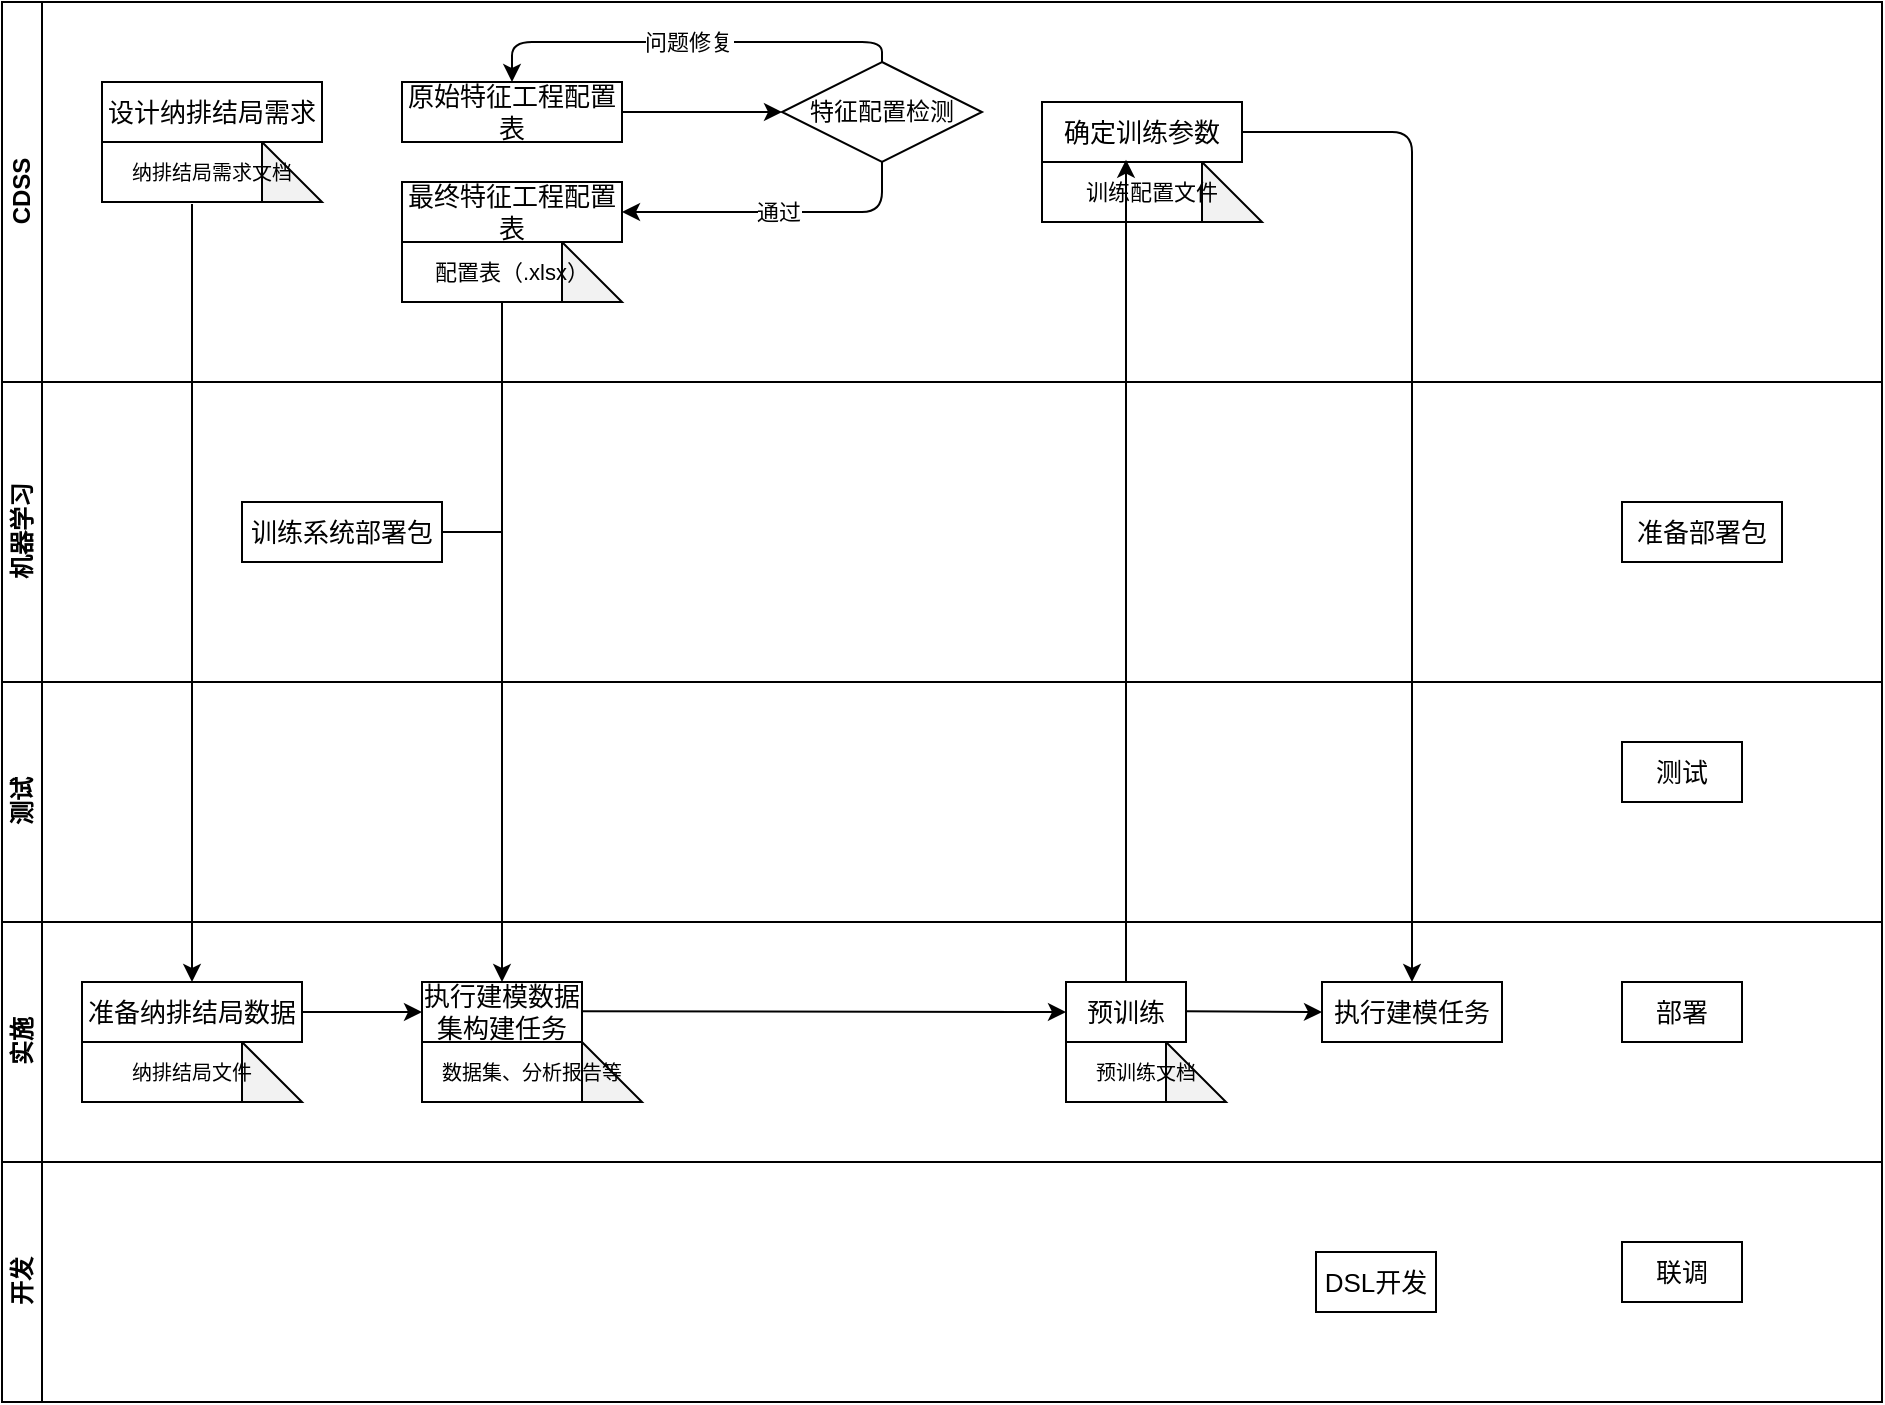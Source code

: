 <mxfile version="14.2.7" type="github">
  <diagram id="prtHgNgQTEPvFCAcTncT" name="Page-1">
    <mxGraphModel dx="1188" dy="662" grid="1" gridSize="10" guides="1" tooltips="1" connect="1" arrows="1" fold="1" page="1" pageScale="1" pageWidth="827" pageHeight="1169" math="0" shadow="0">
      <root>
        <mxCell id="0" />
        <mxCell id="1" parent="0" />
        <mxCell id="kcl3Uq8IHJ8QSEK5oFKa-61" value="开发" style="swimlane;html=1;startSize=20;horizontal=0;" vertex="1" parent="1">
          <mxGeometry x="110" y="850" width="940" height="120" as="geometry">
            <mxRectangle x="20" width="580" height="20" as="alternateBounds" />
          </mxGeometry>
        </mxCell>
        <mxCell id="kcl3Uq8IHJ8QSEK5oFKa-138" value="&lt;span style=&quot;font-size: 13px&quot;&gt;DSL开发&lt;/span&gt;" style="rounded=0;whiteSpace=wrap;html=1;fontFamily=Helvetica;fontSize=12;fontColor=#000000;align=center;" vertex="1" parent="kcl3Uq8IHJ8QSEK5oFKa-61">
          <mxGeometry x="657" y="45" width="60" height="30" as="geometry" />
        </mxCell>
        <mxCell id="kcl3Uq8IHJ8QSEK5oFKa-139" value="&lt;span style=&quot;font-size: 13px&quot;&gt;联调&lt;/span&gt;" style="rounded=0;whiteSpace=wrap;html=1;fontFamily=Helvetica;fontSize=12;fontColor=#000000;align=center;" vertex="1" parent="kcl3Uq8IHJ8QSEK5oFKa-61">
          <mxGeometry x="810" y="40" width="60" height="30" as="geometry" />
        </mxCell>
        <mxCell id="kcl3Uq8IHJ8QSEK5oFKa-94" value="实施" style="swimlane;html=1;startSize=20;horizontal=0;" vertex="1" parent="1">
          <mxGeometry x="110" y="730" width="940" height="120" as="geometry">
            <mxRectangle x="20" width="580" height="20" as="alternateBounds" />
          </mxGeometry>
        </mxCell>
        <mxCell id="kcl3Uq8IHJ8QSEK5oFKa-127" value="&lt;span style=&quot;font-size: 13px&quot;&gt;准备纳排结局数据&lt;/span&gt;" style="rounded=0;whiteSpace=wrap;html=1;fontFamily=Helvetica;fontSize=12;fontColor=#000000;align=center;" vertex="1" parent="kcl3Uq8IHJ8QSEK5oFKa-94">
          <mxGeometry x="40" y="30" width="110" height="30" as="geometry" />
        </mxCell>
        <mxCell id="kcl3Uq8IHJ8QSEK5oFKa-128" value="&lt;font style=&quot;font-size: 10px&quot;&gt;纳排结局文件&lt;/font&gt;" style="shape=note;whiteSpace=wrap;html=1;backgroundOutline=1;darkOpacity=0.05;" vertex="1" parent="kcl3Uq8IHJ8QSEK5oFKa-94">
          <mxGeometry x="40" y="60" width="110" height="30" as="geometry" />
        </mxCell>
        <mxCell id="kcl3Uq8IHJ8QSEK5oFKa-129" value="&lt;span style=&quot;font-size: 13px&quot;&gt;执行建模数据集构建任务&lt;/span&gt;" style="rounded=0;whiteSpace=wrap;html=1;fontFamily=Helvetica;fontSize=12;fontColor=#000000;align=center;" vertex="1" parent="kcl3Uq8IHJ8QSEK5oFKa-94">
          <mxGeometry x="210" y="30" width="80" height="30" as="geometry" />
        </mxCell>
        <mxCell id="kcl3Uq8IHJ8QSEK5oFKa-130" value="&lt;span style=&quot;font-size: 10px&quot;&gt;数据集、分析报告等&lt;br&gt;&lt;/span&gt;" style="shape=note;whiteSpace=wrap;html=1;backgroundOutline=1;darkOpacity=0.05;" vertex="1" parent="kcl3Uq8IHJ8QSEK5oFKa-94">
          <mxGeometry x="210" y="60" width="110" height="30" as="geometry" />
        </mxCell>
        <mxCell id="kcl3Uq8IHJ8QSEK5oFKa-132" value="&lt;span style=&quot;font-size: 13px&quot;&gt;执行建模任务&lt;/span&gt;" style="rounded=0;whiteSpace=wrap;html=1;fontFamily=Helvetica;fontSize=12;fontColor=#000000;align=center;" vertex="1" parent="kcl3Uq8IHJ8QSEK5oFKa-94">
          <mxGeometry x="660" y="30" width="90" height="30" as="geometry" />
        </mxCell>
        <mxCell id="kcl3Uq8IHJ8QSEK5oFKa-133" value="&lt;span style=&quot;font-size: 13px&quot;&gt;预训练&lt;/span&gt;" style="rounded=0;whiteSpace=wrap;html=1;fontFamily=Helvetica;fontSize=12;fontColor=#000000;align=center;" vertex="1" parent="kcl3Uq8IHJ8QSEK5oFKa-94">
          <mxGeometry x="532" y="30" width="60" height="30" as="geometry" />
        </mxCell>
        <mxCell id="kcl3Uq8IHJ8QSEK5oFKa-136" value="&lt;span style=&quot;font-size: 10px&quot;&gt;预训练文档&lt;br&gt;&lt;/span&gt;" style="shape=note;whiteSpace=wrap;html=1;backgroundOutline=1;darkOpacity=0.05;" vertex="1" parent="kcl3Uq8IHJ8QSEK5oFKa-94">
          <mxGeometry x="532" y="60" width="80" height="30" as="geometry" />
        </mxCell>
        <mxCell id="kcl3Uq8IHJ8QSEK5oFKa-140" value="&lt;span style=&quot;font-size: 13px&quot;&gt;部署&lt;/span&gt;" style="rounded=0;whiteSpace=wrap;html=1;fontFamily=Helvetica;fontSize=12;fontColor=#000000;align=center;" vertex="1" parent="kcl3Uq8IHJ8QSEK5oFKa-94">
          <mxGeometry x="810" y="30" width="60" height="30" as="geometry" />
        </mxCell>
        <mxCell id="kcl3Uq8IHJ8QSEK5oFKa-148" value="" style="endArrow=classic;html=1;exitX=1;exitY=0.5;exitDx=0;exitDy=0;" edge="1" parent="kcl3Uq8IHJ8QSEK5oFKa-94" source="kcl3Uq8IHJ8QSEK5oFKa-127" target="kcl3Uq8IHJ8QSEK5oFKa-129">
          <mxGeometry width="50" height="50" relative="1" as="geometry">
            <mxPoint x="150" y="47" as="sourcePoint" />
            <mxPoint x="200" as="targetPoint" />
          </mxGeometry>
        </mxCell>
        <mxCell id="kcl3Uq8IHJ8QSEK5oFKa-149" value="" style="endArrow=classic;html=1;exitX=1;exitY=0.5;exitDx=0;exitDy=0;entryX=0;entryY=0.5;entryDx=0;entryDy=0;" edge="1" parent="kcl3Uq8IHJ8QSEK5oFKa-94" target="kcl3Uq8IHJ8QSEK5oFKa-133">
          <mxGeometry width="50" height="50" relative="1" as="geometry">
            <mxPoint x="290" y="44.58" as="sourcePoint" />
            <mxPoint x="470" y="45" as="targetPoint" />
          </mxGeometry>
        </mxCell>
        <mxCell id="kcl3Uq8IHJ8QSEK5oFKa-154" value="" style="endArrow=classic;html=1;exitX=1;exitY=0.5;exitDx=0;exitDy=0;entryX=0;entryY=0.5;entryDx=0;entryDy=0;" edge="1" parent="kcl3Uq8IHJ8QSEK5oFKa-94" target="kcl3Uq8IHJ8QSEK5oFKa-132">
          <mxGeometry width="50" height="50" relative="1" as="geometry">
            <mxPoint x="592" y="44.58" as="sourcePoint" />
            <mxPoint x="652" y="44.58" as="targetPoint" />
          </mxGeometry>
        </mxCell>
        <mxCell id="kcl3Uq8IHJ8QSEK5oFKa-99" value="测试" style="swimlane;html=1;startSize=20;horizontal=0;" vertex="1" parent="1">
          <mxGeometry x="110" y="610" width="940" height="120" as="geometry">
            <mxRectangle x="20" width="580" height="20" as="alternateBounds" />
          </mxGeometry>
        </mxCell>
        <mxCell id="kcl3Uq8IHJ8QSEK5oFKa-141" value="&lt;span style=&quot;font-size: 13px&quot;&gt;测试&lt;/span&gt;" style="rounded=0;whiteSpace=wrap;html=1;fontFamily=Helvetica;fontSize=12;fontColor=#000000;align=center;" vertex="1" parent="kcl3Uq8IHJ8QSEK5oFKa-99">
          <mxGeometry x="810" y="30" width="60" height="30" as="geometry" />
        </mxCell>
        <mxCell id="kcl3Uq8IHJ8QSEK5oFKa-104" value="机器学习" style="swimlane;html=1;startSize=20;horizontal=0;" vertex="1" parent="1">
          <mxGeometry x="110" y="460" width="940" height="150" as="geometry">
            <mxRectangle x="20" width="580" height="20" as="alternateBounds" />
          </mxGeometry>
        </mxCell>
        <mxCell id="kcl3Uq8IHJ8QSEK5oFKa-131" value="&lt;span style=&quot;font-size: 13px&quot;&gt;准备部署包&lt;/span&gt;" style="rounded=0;whiteSpace=wrap;html=1;fontFamily=Helvetica;fontSize=12;fontColor=#000000;align=center;" vertex="1" parent="kcl3Uq8IHJ8QSEK5oFKa-104">
          <mxGeometry x="810" y="60" width="80" height="30" as="geometry" />
        </mxCell>
        <mxCell id="kcl3Uq8IHJ8QSEK5oFKa-135" value="&lt;span style=&quot;font-size: 13px&quot;&gt;训练系统部署包&lt;/span&gt;" style="rounded=0;whiteSpace=wrap;html=1;fontFamily=Helvetica;fontSize=12;fontColor=#000000;align=center;" vertex="1" parent="kcl3Uq8IHJ8QSEK5oFKa-104">
          <mxGeometry x="120" y="60" width="100" height="30" as="geometry" />
        </mxCell>
        <mxCell id="kcl3Uq8IHJ8QSEK5oFKa-145" value="" style="endArrow=classic;html=1;" edge="1" parent="kcl3Uq8IHJ8QSEK5oFKa-104">
          <mxGeometry width="50" height="50" relative="1" as="geometry">
            <mxPoint x="250" y="-70" as="sourcePoint" />
            <mxPoint x="250" y="300" as="targetPoint" />
          </mxGeometry>
        </mxCell>
        <mxCell id="kcl3Uq8IHJ8QSEK5oFKa-109" value="CDSS" style="swimlane;html=1;startSize=20;horizontal=0;" vertex="1" parent="1">
          <mxGeometry x="110" y="270" width="940" height="190" as="geometry">
            <mxRectangle x="20" width="580" height="20" as="alternateBounds" />
          </mxGeometry>
        </mxCell>
        <mxCell id="kcl3Uq8IHJ8QSEK5oFKa-112" value="&lt;font style=&quot;font-size: 13px&quot;&gt;设计纳排结局需求&lt;/font&gt;" style="rounded=0;whiteSpace=wrap;html=1;fontFamily=Helvetica;fontSize=12;fontColor=#000000;align=center;" vertex="1" parent="kcl3Uq8IHJ8QSEK5oFKa-109">
          <mxGeometry x="50" y="40" width="110" height="30" as="geometry" />
        </mxCell>
        <mxCell id="kcl3Uq8IHJ8QSEK5oFKa-115" value="&lt;font style=&quot;font-size: 10px&quot;&gt;纳排结局需求文档&lt;/font&gt;" style="shape=note;whiteSpace=wrap;html=1;backgroundOutline=1;darkOpacity=0.05;" vertex="1" parent="kcl3Uq8IHJ8QSEK5oFKa-109">
          <mxGeometry x="50" y="70" width="110" height="30" as="geometry" />
        </mxCell>
        <mxCell id="kcl3Uq8IHJ8QSEK5oFKa-119" value="&lt;span style=&quot;font-size: 13px&quot;&gt;原始特征工程配置表&lt;/span&gt;" style="rounded=0;whiteSpace=wrap;html=1;fontFamily=Helvetica;fontSize=12;fontColor=#000000;align=center;" vertex="1" parent="kcl3Uq8IHJ8QSEK5oFKa-109">
          <mxGeometry x="200" y="40" width="110" height="30" as="geometry" />
        </mxCell>
        <mxCell id="kcl3Uq8IHJ8QSEK5oFKa-120" value="&lt;font style=&quot;font-size: 11px&quot;&gt;配置表（.xlsx）&lt;/font&gt;" style="shape=note;whiteSpace=wrap;html=1;backgroundOutline=1;darkOpacity=0.05;" vertex="1" parent="kcl3Uq8IHJ8QSEK5oFKa-109">
          <mxGeometry x="200" y="120" width="110" height="30" as="geometry" />
        </mxCell>
        <mxCell id="kcl3Uq8IHJ8QSEK5oFKa-121" value="特征配置检测" style="rhombus;whiteSpace=wrap;html=1;" vertex="1" parent="kcl3Uq8IHJ8QSEK5oFKa-109">
          <mxGeometry x="390" y="30" width="100" height="50" as="geometry" />
        </mxCell>
        <mxCell id="kcl3Uq8IHJ8QSEK5oFKa-122" value="" style="endArrow=classic;html=1;exitX=1;exitY=0.5;exitDx=0;exitDy=0;" edge="1" parent="kcl3Uq8IHJ8QSEK5oFKa-109" source="kcl3Uq8IHJ8QSEK5oFKa-119" target="kcl3Uq8IHJ8QSEK5oFKa-121">
          <mxGeometry width="50" height="50" relative="1" as="geometry">
            <mxPoint x="150" y="60" as="sourcePoint" />
            <mxPoint x="200" y="10" as="targetPoint" />
          </mxGeometry>
        </mxCell>
        <mxCell id="kcl3Uq8IHJ8QSEK5oFKa-123" value="问题修复" style="endArrow=classic;html=1;entryX=0.5;entryY=0;entryDx=0;entryDy=0;exitX=0.5;exitY=0;exitDx=0;exitDy=0;edgeStyle=orthogonalEdgeStyle;" edge="1" parent="kcl3Uq8IHJ8QSEK5oFKa-109" source="kcl3Uq8IHJ8QSEK5oFKa-121" target="kcl3Uq8IHJ8QSEK5oFKa-119">
          <mxGeometry width="50" height="50" relative="1" as="geometry">
            <mxPoint x="400" y="40" as="sourcePoint" />
            <mxPoint x="360" y="65.0" as="targetPoint" />
          </mxGeometry>
        </mxCell>
        <mxCell id="kcl3Uq8IHJ8QSEK5oFKa-126" value="&lt;span style=&quot;font-size: 13px&quot;&gt;最终特征工程配置表&lt;/span&gt;" style="rounded=0;whiteSpace=wrap;html=1;fontFamily=Helvetica;fontSize=12;fontColor=#000000;align=center;" vertex="1" parent="kcl3Uq8IHJ8QSEK5oFKa-109">
          <mxGeometry x="200" y="90" width="110" height="30" as="geometry" />
        </mxCell>
        <mxCell id="kcl3Uq8IHJ8QSEK5oFKa-125" value="通过" style="endArrow=classic;html=1;exitX=0.5;exitY=1;exitDx=0;exitDy=0;entryX=1;entryY=0.5;entryDx=0;entryDy=0;edgeStyle=orthogonalEdgeStyle;" edge="1" parent="kcl3Uq8IHJ8QSEK5oFKa-109" source="kcl3Uq8IHJ8QSEK5oFKa-121" target="kcl3Uq8IHJ8QSEK5oFKa-126">
          <mxGeometry width="50" height="50" relative="1" as="geometry">
            <mxPoint x="330" y="75.0" as="sourcePoint" />
            <mxPoint x="440" y="110" as="targetPoint" />
          </mxGeometry>
        </mxCell>
        <mxCell id="kcl3Uq8IHJ8QSEK5oFKa-137" value="&lt;span style=&quot;font-size: 13px&quot;&gt;确定训练参数&lt;/span&gt;" style="rounded=0;whiteSpace=wrap;html=1;fontFamily=Helvetica;fontSize=12;fontColor=#000000;align=center;" vertex="1" parent="kcl3Uq8IHJ8QSEK5oFKa-109">
          <mxGeometry x="520" y="50" width="100" height="30" as="geometry" />
        </mxCell>
        <mxCell id="kcl3Uq8IHJ8QSEK5oFKa-152" value="&lt;span style=&quot;font-size: 11px&quot;&gt;训练配置文件&lt;/span&gt;" style="shape=note;whiteSpace=wrap;html=1;backgroundOutline=1;darkOpacity=0.05;" vertex="1" parent="kcl3Uq8IHJ8QSEK5oFKa-109">
          <mxGeometry x="520" y="80" width="110" height="30" as="geometry" />
        </mxCell>
        <mxCell id="kcl3Uq8IHJ8QSEK5oFKa-144" value="" style="endArrow=classic;html=1;entryX=0.5;entryY=0;entryDx=0;entryDy=0;" edge="1" parent="1" target="kcl3Uq8IHJ8QSEK5oFKa-127">
          <mxGeometry width="50" height="50" relative="1" as="geometry">
            <mxPoint x="205" y="371" as="sourcePoint" />
            <mxPoint x="580" y="610" as="targetPoint" />
          </mxGeometry>
        </mxCell>
        <mxCell id="kcl3Uq8IHJ8QSEK5oFKa-147" value="" style="endArrow=none;html=1;" edge="1" parent="1">
          <mxGeometry width="50" height="50" relative="1" as="geometry">
            <mxPoint x="360" y="535" as="sourcePoint" />
            <mxPoint x="330" y="535" as="targetPoint" />
          </mxGeometry>
        </mxCell>
        <mxCell id="kcl3Uq8IHJ8QSEK5oFKa-151" value="" style="endArrow=classic;html=1;exitX=0.5;exitY=0;exitDx=0;exitDy=0;entryX=0.42;entryY=0.961;entryDx=0;entryDy=0;entryPerimeter=0;" edge="1" parent="1" source="kcl3Uq8IHJ8QSEK5oFKa-133" target="kcl3Uq8IHJ8QSEK5oFKa-137">
          <mxGeometry width="50" height="50" relative="1" as="geometry">
            <mxPoint x="790" y="390" as="sourcePoint" />
            <mxPoint x="790" y="760" as="targetPoint" />
          </mxGeometry>
        </mxCell>
        <mxCell id="kcl3Uq8IHJ8QSEK5oFKa-153" value="" style="endArrow=classic;html=1;exitX=1;exitY=0.5;exitDx=0;exitDy=0;entryX=0.5;entryY=0;entryDx=0;entryDy=0;edgeStyle=orthogonalEdgeStyle;" edge="1" parent="1" source="kcl3Uq8IHJ8QSEK5oFKa-137" target="kcl3Uq8IHJ8QSEK5oFKa-132">
          <mxGeometry width="50" height="50" relative="1" as="geometry">
            <mxPoint x="800" y="340" as="sourcePoint" />
            <mxPoint x="800" y="710" as="targetPoint" />
          </mxGeometry>
        </mxCell>
      </root>
    </mxGraphModel>
  </diagram>
</mxfile>
